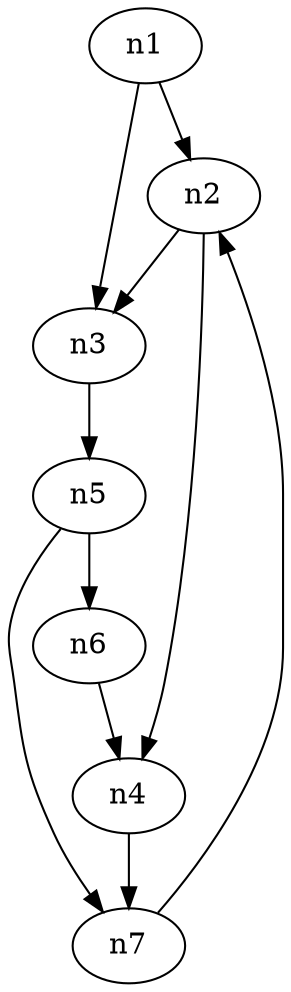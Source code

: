 # digraph YEDNodeTest
#   {
#       n1 -> n2
#       n1 -> n3
#       n2 -> n3
#       n2 -> n4
#       n3 -> n5
#       n5 -> n6
#       n5 -> n7
#       n4 -> n7
#   }
	
digraph YEDNodeTestCycles
	{
		n1 -> n2
		n1 -> n3
		n2 -> n3
		n2 -> n4
		n3 -> n5
		n5 -> n6
		n6 -> n4
		n5 -> n7
		n4 -> n7
		n7 -> n2
	}